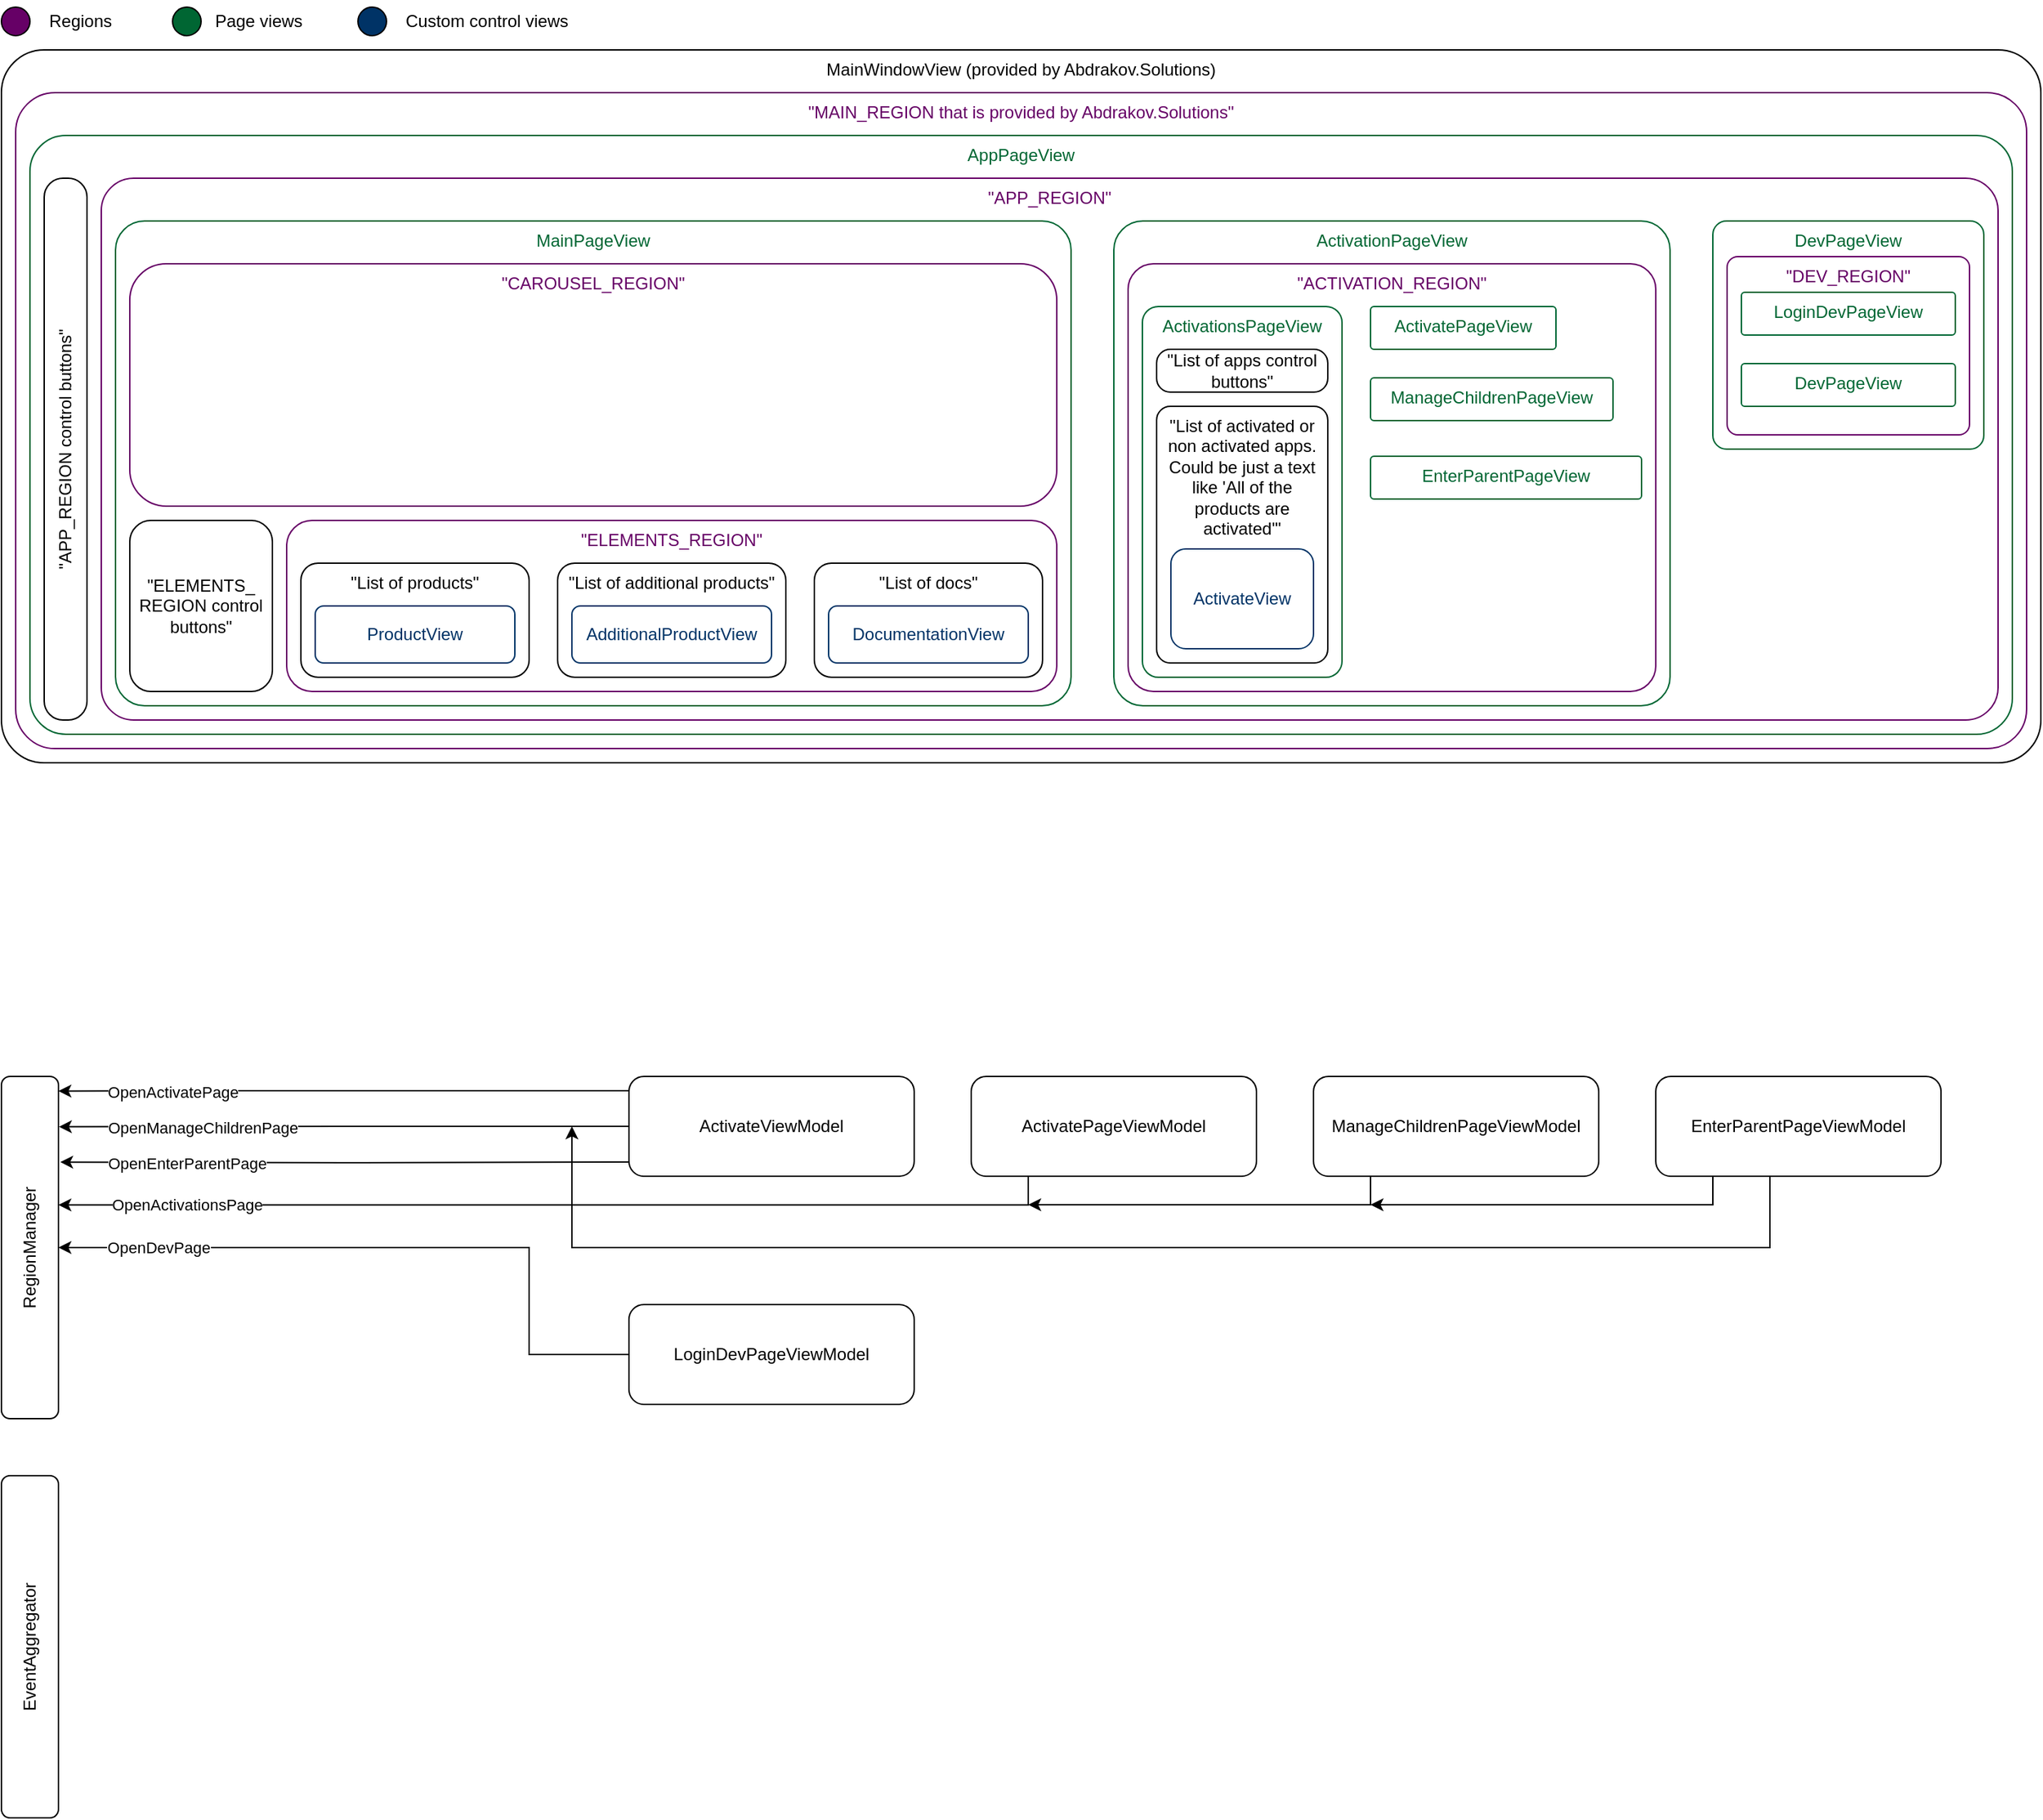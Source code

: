 <mxfile version="22.1.11" type="github">
  <diagram name="Страница — 1" id="71236_rjl9xkLxXNMGo-">
    <mxGraphModel dx="1631" dy="940" grid="1" gridSize="10" guides="1" tooltips="1" connect="1" arrows="1" fold="1" page="1" pageScale="1" pageWidth="5000" pageHeight="5000" math="0" shadow="0">
      <root>
        <mxCell id="0" />
        <mxCell id="1" parent="0" />
        <mxCell id="tYsP8HOioMHmezU0ycBv-51" value="MainWindowView (provided by Abdrakov.Solutions)" style="rounded=1;whiteSpace=wrap;html=1;arcSize=6;verticalAlign=top;strokeColor=default;fontColor=default;" vertex="1" parent="1">
          <mxGeometry x="40" y="40" width="1430" height="500" as="geometry" />
        </mxCell>
        <mxCell id="tYsP8HOioMHmezU0ycBv-50" value="&quot;MAIN_REGION that is provided by Abdrakov.Solutions&quot;" style="rounded=1;whiteSpace=wrap;html=1;arcSize=6;verticalAlign=top;strokeColor=#660066;fontColor=#660066;" vertex="1" parent="1">
          <mxGeometry x="50" y="70" width="1410" height="460" as="geometry" />
        </mxCell>
        <mxCell id="tYsP8HOioMHmezU0ycBv-2" value="AppPageView" style="rounded=1;whiteSpace=wrap;html=1;arcSize=6;verticalAlign=top;fontColor=#006633;strokeColor=#006633;" vertex="1" parent="1">
          <mxGeometry x="60" y="100" width="1390" height="420" as="geometry" />
        </mxCell>
        <mxCell id="tYsP8HOioMHmezU0ycBv-1" value="&quot;APP_REGION&quot;" style="rounded=1;whiteSpace=wrap;html=1;arcSize=6;verticalAlign=top;strokeColor=#660066;fontColor=#660066;" vertex="1" parent="1">
          <mxGeometry x="110" y="130" width="1330" height="380" as="geometry" />
        </mxCell>
        <mxCell id="Ds0M7onVDxwUf57aXnbW-8" value="MainPageView" style="rounded=1;whiteSpace=wrap;html=1;arcSize=6;verticalAlign=top;strokeColor=#006633;fontColor=#006633;" parent="1" vertex="1">
          <mxGeometry x="120" y="160" width="670" height="340" as="geometry" />
        </mxCell>
        <mxCell id="Ds0M7onVDxwUf57aXnbW-7" value="&quot;ELEMENTS_REGION&quot;" style="rounded=1;whiteSpace=wrap;html=1;verticalAlign=top;strokeColor=#660066;fontColor=#660066;" parent="1" vertex="1">
          <mxGeometry x="240" y="370" width="540" height="120" as="geometry" />
        </mxCell>
        <mxCell id="Ds0M7onVDxwUf57aXnbW-2" value="&quot;List of products&quot;" style="rounded=1;whiteSpace=wrap;html=1;verticalAlign=top;" parent="1" vertex="1">
          <mxGeometry x="250" y="400" width="160" height="80" as="geometry" />
        </mxCell>
        <mxCell id="Ds0M7onVDxwUf57aXnbW-1" value="ProductView" style="rounded=1;whiteSpace=wrap;html=1;strokeColor=#003366;fontColor=#003366;" parent="1" vertex="1">
          <mxGeometry x="260" y="430" width="140" height="40" as="geometry" />
        </mxCell>
        <mxCell id="Ds0M7onVDxwUf57aXnbW-3" value="&quot;List of additional products&quot;" style="rounded=1;whiteSpace=wrap;html=1;verticalAlign=top;" parent="1" vertex="1">
          <mxGeometry x="430" y="400" width="160" height="80" as="geometry" />
        </mxCell>
        <mxCell id="Ds0M7onVDxwUf57aXnbW-4" value="AdditionalProductView" style="rounded=1;whiteSpace=wrap;html=1;fontColor=#003366;strokeColor=#003366;" parent="1" vertex="1">
          <mxGeometry x="440" y="430" width="140" height="40" as="geometry" />
        </mxCell>
        <mxCell id="Ds0M7onVDxwUf57aXnbW-5" value="&quot;List of docs&quot;" style="rounded=1;whiteSpace=wrap;html=1;verticalAlign=top;" parent="1" vertex="1">
          <mxGeometry x="610" y="400" width="160" height="80" as="geometry" />
        </mxCell>
        <mxCell id="Ds0M7onVDxwUf57aXnbW-6" value="DocumentationView" style="rounded=1;whiteSpace=wrap;html=1;strokeColor=#003366;fontColor=#003366;" parent="1" vertex="1">
          <mxGeometry x="620" y="430" width="140" height="40" as="geometry" />
        </mxCell>
        <mxCell id="Ds0M7onVDxwUf57aXnbW-9" value="&quot;CAROUSEL_REGION&quot;" style="rounded=1;whiteSpace=wrap;html=1;verticalAlign=top;strokeColor=#660066;fontColor=#660066;" parent="1" vertex="1">
          <mxGeometry x="130" y="190" width="650" height="170" as="geometry" />
        </mxCell>
        <mxCell id="Ds0M7onVDxwUf57aXnbW-11" value="&quot;ELEMENTS_&lt;br&gt;REGION control buttons&quot;" style="rounded=1;whiteSpace=wrap;html=1;verticalAlign=middle;" parent="1" vertex="1">
          <mxGeometry x="130" y="370" width="100" height="120" as="geometry" />
        </mxCell>
        <mxCell id="tYsP8HOioMHmezU0ycBv-4" value="&quot;APP_REGION control buttons&quot;" style="rounded=1;whiteSpace=wrap;html=1;arcSize=44;horizontal=0;" vertex="1" parent="1">
          <mxGeometry x="70" y="130" width="30" height="380" as="geometry" />
        </mxCell>
        <mxCell id="tYsP8HOioMHmezU0ycBv-5" value="ActivationPageView" style="rounded=1;whiteSpace=wrap;html=1;arcSize=6;verticalAlign=top;fontColor=#006633;strokeColor=#006633;" vertex="1" parent="1">
          <mxGeometry x="820" y="160" width="390" height="340" as="geometry" />
        </mxCell>
        <mxCell id="tYsP8HOioMHmezU0ycBv-6" value="&quot;ACTIVATION_REGION&quot;" style="rounded=1;whiteSpace=wrap;html=1;verticalAlign=top;arcSize=6;fontColor=#660066;strokeColor=#660066;" vertex="1" parent="1">
          <mxGeometry x="830" y="190" width="370" height="300" as="geometry" />
        </mxCell>
        <mxCell id="tYsP8HOioMHmezU0ycBv-8" value="ActivationsPageView" style="rounded=1;whiteSpace=wrap;html=1;arcSize=8;verticalAlign=top;fontColor=#006633;strokeColor=#006633;" vertex="1" parent="1">
          <mxGeometry x="840" y="220" width="140" height="260" as="geometry" />
        </mxCell>
        <mxCell id="tYsP8HOioMHmezU0ycBv-7" value="&quot;List of apps control buttons&quot;" style="rounded=1;whiteSpace=wrap;html=1;arcSize=32;" vertex="1" parent="1">
          <mxGeometry x="850" y="250" width="120" height="30" as="geometry" />
        </mxCell>
        <mxCell id="tYsP8HOioMHmezU0ycBv-9" value="&quot;List of activated or non activated apps. Could be just a text like &#39;All of the products are activated&#39;&quot;" style="rounded=1;whiteSpace=wrap;html=1;arcSize=8;verticalAlign=top;" vertex="1" parent="1">
          <mxGeometry x="850" y="290" width="120" height="180" as="geometry" />
        </mxCell>
        <mxCell id="tYsP8HOioMHmezU0ycBv-15" style="edgeStyle=orthogonalEdgeStyle;rounded=0;orthogonalLoop=1;jettySize=auto;html=1;horizontal=1;exitX=0;exitY=0.5;exitDx=0;exitDy=0;entryX=0.988;entryY=0.081;entryDx=0;entryDy=0;entryPerimeter=0;" edge="1" parent="1">
          <mxGeometry relative="1" as="geometry">
            <mxPoint x="509.94" y="770" as="sourcePoint" />
            <mxPoint x="80.0" y="770.24" as="targetPoint" />
            <Array as="points">
              <mxPoint x="170.48" y="769.8" />
              <mxPoint x="80.48" y="770.8" />
            </Array>
          </mxGeometry>
        </mxCell>
        <mxCell id="tYsP8HOioMHmezU0ycBv-16" value="OpenActivatePage" style="edgeLabel;html=1;align=center;verticalAlign=middle;resizable=0;points=[];horizontal=1;" vertex="1" connectable="0" parent="tYsP8HOioMHmezU0ycBv-15">
          <mxGeometry x="-0.202" y="-1" relative="1" as="geometry">
            <mxPoint x="-179" y="2" as="offset" />
          </mxGeometry>
        </mxCell>
        <mxCell id="tYsP8HOioMHmezU0ycBv-25" style="edgeStyle=orthogonalEdgeStyle;rounded=0;orthogonalLoop=1;jettySize=auto;html=1;exitX=0;exitY=0.5;exitDx=0;exitDy=0;entryX=1.008;entryY=0.147;entryDx=0;entryDy=0;entryPerimeter=0;" edge="1" parent="1" source="tYsP8HOioMHmezU0ycBv-39" target="tYsP8HOioMHmezU0ycBv-37">
          <mxGeometry relative="1" as="geometry">
            <mxPoint x="140" y="780" as="targetPoint" />
            <mxPoint x="260.0" y="650" as="sourcePoint" />
            <Array as="points" />
          </mxGeometry>
        </mxCell>
        <mxCell id="tYsP8HOioMHmezU0ycBv-28" value="OpenManageChildrenPage" style="edgeLabel;html=1;align=center;verticalAlign=middle;resizable=0;points=[];horizontal=1;" vertex="1" connectable="0" parent="tYsP8HOioMHmezU0ycBv-25">
          <mxGeometry x="0.2" y="-1" relative="1" as="geometry">
            <mxPoint x="-60" y="1" as="offset" />
          </mxGeometry>
        </mxCell>
        <mxCell id="tYsP8HOioMHmezU0ycBv-26" style="edgeStyle=orthogonalEdgeStyle;rounded=0;orthogonalLoop=1;jettySize=auto;html=1;exitX=0;exitY=0.75;exitDx=0;exitDy=0;entryX=1.031;entryY=0.219;entryDx=0;entryDy=0;entryPerimeter=0;" edge="1" parent="1">
          <mxGeometry relative="1" as="geometry">
            <mxPoint x="81.24" y="820.06" as="targetPoint" />
            <mxPoint x="480" y="820" as="sourcePoint" />
            <Array as="points" />
          </mxGeometry>
        </mxCell>
        <mxCell id="tYsP8HOioMHmezU0ycBv-29" value="OpenEnterParentPage" style="edgeLabel;html=1;align=center;verticalAlign=middle;resizable=0;points=[];horizontal=1;" vertex="1" connectable="0" parent="tYsP8HOioMHmezU0ycBv-26">
          <mxGeometry x="0.127" relative="1" as="geometry">
            <mxPoint x="-85" as="offset" />
          </mxGeometry>
        </mxCell>
        <mxCell id="tYsP8HOioMHmezU0ycBv-10" value="ActivateView" style="rounded=1;whiteSpace=wrap;html=1;fontColor=#003366;strokeColor=#003366;" vertex="1" parent="1">
          <mxGeometry x="860" y="390" width="100" height="70" as="geometry" />
        </mxCell>
        <mxCell id="tYsP8HOioMHmezU0ycBv-18" style="edgeStyle=orthogonalEdgeStyle;rounded=0;orthogonalLoop=1;jettySize=auto;html=1;entryX=1;entryY=0.417;entryDx=0;entryDy=0;entryPerimeter=0;" edge="1" parent="1">
          <mxGeometry relative="1" as="geometry">
            <mxPoint x="80" y="850.08" as="targetPoint" />
            <mxPoint x="760" y="820" as="sourcePoint" />
            <Array as="points">
              <mxPoint x="760" y="820" />
              <mxPoint x="760" y="850" />
            </Array>
          </mxGeometry>
        </mxCell>
        <mxCell id="tYsP8HOioMHmezU0ycBv-19" value="OpenActivationsPage" style="edgeLabel;html=1;align=center;verticalAlign=middle;resizable=0;points=[];horizontal=1;" vertex="1" connectable="0" parent="tYsP8HOioMHmezU0ycBv-18">
          <mxGeometry x="0.284" y="1" relative="1" as="geometry">
            <mxPoint x="-164" y="-1" as="offset" />
          </mxGeometry>
        </mxCell>
        <mxCell id="tYsP8HOioMHmezU0ycBv-13" value="ActivatePageView" style="rounded=1;whiteSpace=wrap;html=1;arcSize=8;verticalAlign=top;strokeColor=#006633;fontColor=#006633;" vertex="1" parent="1">
          <mxGeometry x="1000" y="220" width="130" height="30" as="geometry" />
        </mxCell>
        <mxCell id="tYsP8HOioMHmezU0ycBv-20" value="ManageChildrenPageView" style="rounded=1;whiteSpace=wrap;html=1;arcSize=8;verticalAlign=top;fontColor=#006633;strokeColor=#006633;" vertex="1" parent="1">
          <mxGeometry x="1000" y="270" width="170" height="30" as="geometry" />
        </mxCell>
        <mxCell id="tYsP8HOioMHmezU0ycBv-21" value="EnterParentPageView" style="rounded=1;whiteSpace=wrap;html=1;arcSize=8;verticalAlign=top;strokeColor=#006633;fontColor=#006633;" vertex="1" parent="1">
          <mxGeometry x="1000" y="325" width="190" height="30" as="geometry" />
        </mxCell>
        <mxCell id="tYsP8HOioMHmezU0ycBv-31" value="DevPageView" style="rounded=1;whiteSpace=wrap;html=1;arcSize=6;verticalAlign=top;strokeColor=#006633;fontColor=#006633;" vertex="1" parent="1">
          <mxGeometry x="1240" y="160" width="190" height="160" as="geometry" />
        </mxCell>
        <mxCell id="tYsP8HOioMHmezU0ycBv-32" value="&quot;DEV_REGION&quot;" style="rounded=1;whiteSpace=wrap;html=1;verticalAlign=top;arcSize=6;strokeColor=#660066;fontColor=#660066;" vertex="1" parent="1">
          <mxGeometry x="1250" y="185" width="170" height="125" as="geometry" />
        </mxCell>
        <mxCell id="tYsP8HOioMHmezU0ycBv-33" value="LoginDevPageView" style="rounded=1;whiteSpace=wrap;html=1;arcSize=8;verticalAlign=top;fontColor=#006633;strokeColor=#006633;" vertex="1" parent="1">
          <mxGeometry x="1260" y="210" width="150" height="30" as="geometry" />
        </mxCell>
        <mxCell id="tYsP8HOioMHmezU0ycBv-34" value="DevPageView" style="rounded=1;whiteSpace=wrap;html=1;arcSize=8;verticalAlign=top;strokeColor=#006633;fontColor=#006633;" vertex="1" parent="1">
          <mxGeometry x="1260" y="260" width="150" height="30" as="geometry" />
        </mxCell>
        <mxCell id="tYsP8HOioMHmezU0ycBv-37" value="RegionManager" style="rounded=1;whiteSpace=wrap;html=1;horizontal=0;" vertex="1" parent="1">
          <mxGeometry x="40" y="760" width="40" height="240" as="geometry" />
        </mxCell>
        <mxCell id="tYsP8HOioMHmezU0ycBv-38" value="EventAggregator" style="rounded=1;whiteSpace=wrap;html=1;horizontal=0;" vertex="1" parent="1">
          <mxGeometry x="40" y="1040" width="40" height="240" as="geometry" />
        </mxCell>
        <mxCell id="tYsP8HOioMHmezU0ycBv-39" value="ActivateViewModel" style="rounded=1;whiteSpace=wrap;html=1;" vertex="1" parent="1">
          <mxGeometry x="480" y="760" width="200" height="70" as="geometry" />
        </mxCell>
        <mxCell id="tYsP8HOioMHmezU0ycBv-40" value="ActivatePageViewModel" style="rounded=1;whiteSpace=wrap;html=1;" vertex="1" parent="1">
          <mxGeometry x="720" y="760" width="200" height="70" as="geometry" />
        </mxCell>
        <mxCell id="tYsP8HOioMHmezU0ycBv-42" style="edgeStyle=orthogonalEdgeStyle;rounded=0;orthogonalLoop=1;jettySize=auto;html=1;" edge="1" parent="1" source="tYsP8HOioMHmezU0ycBv-41">
          <mxGeometry relative="1" as="geometry">
            <mxPoint x="760" y="850" as="targetPoint" />
            <Array as="points">
              <mxPoint x="1000" y="850" />
            </Array>
          </mxGeometry>
        </mxCell>
        <mxCell id="tYsP8HOioMHmezU0ycBv-41" value="ManageChildrenPageViewModel" style="rounded=1;whiteSpace=wrap;html=1;" vertex="1" parent="1">
          <mxGeometry x="960" y="760" width="200" height="70" as="geometry" />
        </mxCell>
        <mxCell id="tYsP8HOioMHmezU0ycBv-44" style="edgeStyle=orthogonalEdgeStyle;rounded=0;orthogonalLoop=1;jettySize=auto;html=1;" edge="1" parent="1" source="tYsP8HOioMHmezU0ycBv-43">
          <mxGeometry relative="1" as="geometry">
            <mxPoint x="1000" y="850" as="targetPoint" />
            <Array as="points">
              <mxPoint x="1240" y="850" />
            </Array>
          </mxGeometry>
        </mxCell>
        <mxCell id="tYsP8HOioMHmezU0ycBv-46" style="edgeStyle=orthogonalEdgeStyle;rounded=0;orthogonalLoop=1;jettySize=auto;html=1;" edge="1" parent="1" source="tYsP8HOioMHmezU0ycBv-43">
          <mxGeometry relative="1" as="geometry">
            <mxPoint x="440" y="795" as="targetPoint" />
            <Array as="points">
              <mxPoint x="1280" y="880" />
            </Array>
          </mxGeometry>
        </mxCell>
        <mxCell id="tYsP8HOioMHmezU0ycBv-43" value="EnterParentPageViewModel" style="rounded=1;whiteSpace=wrap;html=1;" vertex="1" parent="1">
          <mxGeometry x="1200" y="760" width="200" height="70" as="geometry" />
        </mxCell>
        <mxCell id="tYsP8HOioMHmezU0ycBv-48" style="edgeStyle=orthogonalEdgeStyle;rounded=0;orthogonalLoop=1;jettySize=auto;html=1;entryX=1;entryY=0.5;entryDx=0;entryDy=0;" edge="1" parent="1" source="tYsP8HOioMHmezU0ycBv-45" target="tYsP8HOioMHmezU0ycBv-37">
          <mxGeometry relative="1" as="geometry">
            <Array as="points">
              <mxPoint x="410" y="955" />
              <mxPoint x="410" y="880" />
            </Array>
          </mxGeometry>
        </mxCell>
        <mxCell id="tYsP8HOioMHmezU0ycBv-49" value="OpenDevPage" style="edgeLabel;html=1;align=center;verticalAlign=middle;resizable=0;points=[];" vertex="1" connectable="0" parent="tYsP8HOioMHmezU0ycBv-48">
          <mxGeometry x="0.368" y="1" relative="1" as="geometry">
            <mxPoint x="-80" y="-1" as="offset" />
          </mxGeometry>
        </mxCell>
        <mxCell id="tYsP8HOioMHmezU0ycBv-45" value="LoginDevPageViewModel" style="rounded=1;whiteSpace=wrap;html=1;" vertex="1" parent="1">
          <mxGeometry x="480" y="920" width="200" height="70" as="geometry" />
        </mxCell>
        <mxCell id="tYsP8HOioMHmezU0ycBv-52" value="" style="ellipse;whiteSpace=wrap;html=1;fillStyle=solid;fillColor=#660066;" vertex="1" parent="1">
          <mxGeometry x="40" y="10" width="20" height="20" as="geometry" />
        </mxCell>
        <mxCell id="tYsP8HOioMHmezU0ycBv-54" value="Regions" style="text;html=1;align=center;verticalAlign=middle;resizable=0;points=[];autosize=1;strokeColor=none;fillColor=none;" vertex="1" parent="1">
          <mxGeometry x="60" y="5" width="70" height="30" as="geometry" />
        </mxCell>
        <mxCell id="tYsP8HOioMHmezU0ycBv-55" value="" style="ellipse;whiteSpace=wrap;html=1;fillStyle=solid;fillColor=#006633;" vertex="1" parent="1">
          <mxGeometry x="160" y="10" width="20" height="20" as="geometry" />
        </mxCell>
        <mxCell id="tYsP8HOioMHmezU0ycBv-56" value="Page views" style="text;html=1;align=center;verticalAlign=middle;resizable=0;points=[];autosize=1;strokeColor=none;fillColor=none;" vertex="1" parent="1">
          <mxGeometry x="180" y="5" width="80" height="30" as="geometry" />
        </mxCell>
        <mxCell id="tYsP8HOioMHmezU0ycBv-57" value="" style="ellipse;whiteSpace=wrap;html=1;fillStyle=solid;fillColor=#003366;" vertex="1" parent="1">
          <mxGeometry x="290" y="10" width="20" height="20" as="geometry" />
        </mxCell>
        <mxCell id="tYsP8HOioMHmezU0ycBv-58" value="Custom control views" style="text;html=1;align=center;verticalAlign=middle;resizable=0;points=[];autosize=1;strokeColor=none;fillColor=none;" vertex="1" parent="1">
          <mxGeometry x="310" y="5" width="140" height="30" as="geometry" />
        </mxCell>
      </root>
    </mxGraphModel>
  </diagram>
</mxfile>
